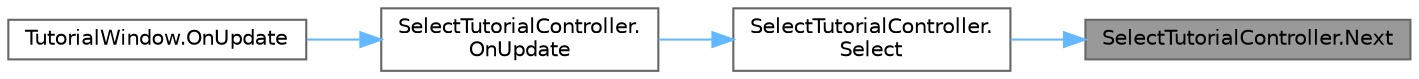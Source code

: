 digraph "SelectTutorialController.Next"
{
 // LATEX_PDF_SIZE
  bgcolor="transparent";
  edge [fontname=Helvetica,fontsize=10,labelfontname=Helvetica,labelfontsize=10];
  node [fontname=Helvetica,fontsize=10,shape=box,height=0.2,width=0.4];
  rankdir="RL";
  Node1 [id="Node000001",label="SelectTutorialController.Next",height=0.2,width=0.4,color="gray40", fillcolor="grey60", style="filled", fontcolor="black",tooltip=" "];
  Node1 -> Node2 [id="edge1_Node000001_Node000002",dir="back",color="steelblue1",style="solid",tooltip=" "];
  Node2 [id="Node000002",label="SelectTutorialController.\lSelect",height=0.2,width=0.4,color="grey40", fillcolor="white", style="filled",URL="$class_select_tutorial_controller.html#a6ab22f77912a582869fcbc54d1d47764",tooltip=" "];
  Node2 -> Node3 [id="edge2_Node000002_Node000003",dir="back",color="steelblue1",style="solid",tooltip=" "];
  Node3 [id="Node000003",label="SelectTutorialController.\lOnUpdate",height=0.2,width=0.4,color="grey40", fillcolor="white", style="filled",URL="$class_select_tutorial_controller.html#ab9107be475a165eba4557e7af9458326",tooltip="実行処理"];
  Node3 -> Node4 [id="edge3_Node000003_Node000004",dir="back",color="steelblue1",style="solid",tooltip=" "];
  Node4 [id="Node000004",label="TutorialWindow.OnUpdate",height=0.2,width=0.4,color="grey40", fillcolor="white", style="filled",URL="$class_tutorial_window.html#a98db55f5bea25b5317765f310fb89ee4",tooltip=" "];
}
